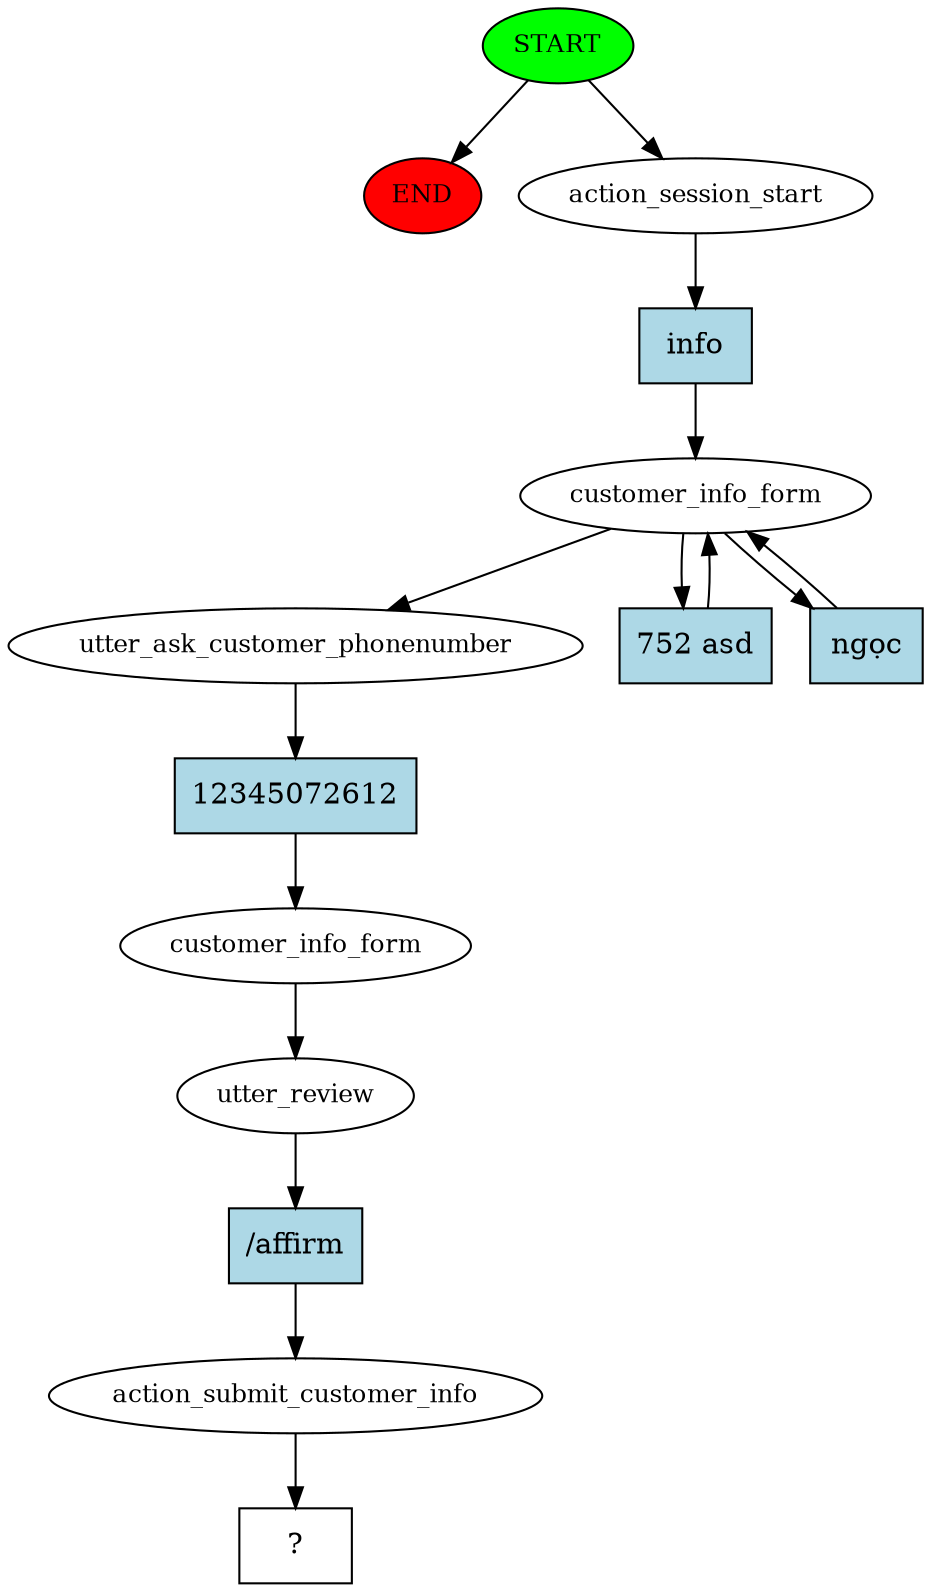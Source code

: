 digraph  {
0 [class="start active", fillcolor=green, fontsize=12, label=START, style=filled];
"-1" [class=end, fillcolor=red, fontsize=12, label=END, style=filled];
1 [class=active, fontsize=12, label=action_session_start];
2 [class=active, fontsize=12, label=customer_info_form];
5 [class=active, fontsize=12, label=utter_ask_customer_phonenumber];
6 [class=active, fontsize=12, label=customer_info_form];
7 [class=active, fontsize=12, label=utter_review];
8 [class=active, fontsize=12, label=action_submit_customer_info];
9 [class="intent dashed active", label="  ?  ", shape=rect];
10 [class="intent active", fillcolor=lightblue, label=info, shape=rect, style=filled];
11 [class="intent active", fillcolor=lightblue, label="752 asd", shape=rect, style=filled];
12 [class="intent active", fillcolor=lightblue, label="ngọc", shape=rect, style=filled];
13 [class="intent active", fillcolor=lightblue, label=12345072612, shape=rect, style=filled];
14 [class="intent active", fillcolor=lightblue, label="/affirm", shape=rect, style=filled];
0 -> "-1"  [class="", key=NONE, label=""];
0 -> 1  [class=active, key=NONE, label=""];
1 -> 10  [class=active, key=0];
2 -> 5  [class=active, key=NONE, label=""];
2 -> 11  [class=active, key=0];
2 -> 12  [class=active, key=0];
5 -> 13  [class=active, key=0];
6 -> 7  [class=active, key=NONE, label=""];
7 -> 14  [class=active, key=0];
8 -> 9  [class=active, key=NONE, label=""];
10 -> 2  [class=active, key=0];
11 -> 2  [class=active, key=0];
12 -> 2  [class=active, key=0];
13 -> 6  [class=active, key=0];
14 -> 8  [class=active, key=0];
}
